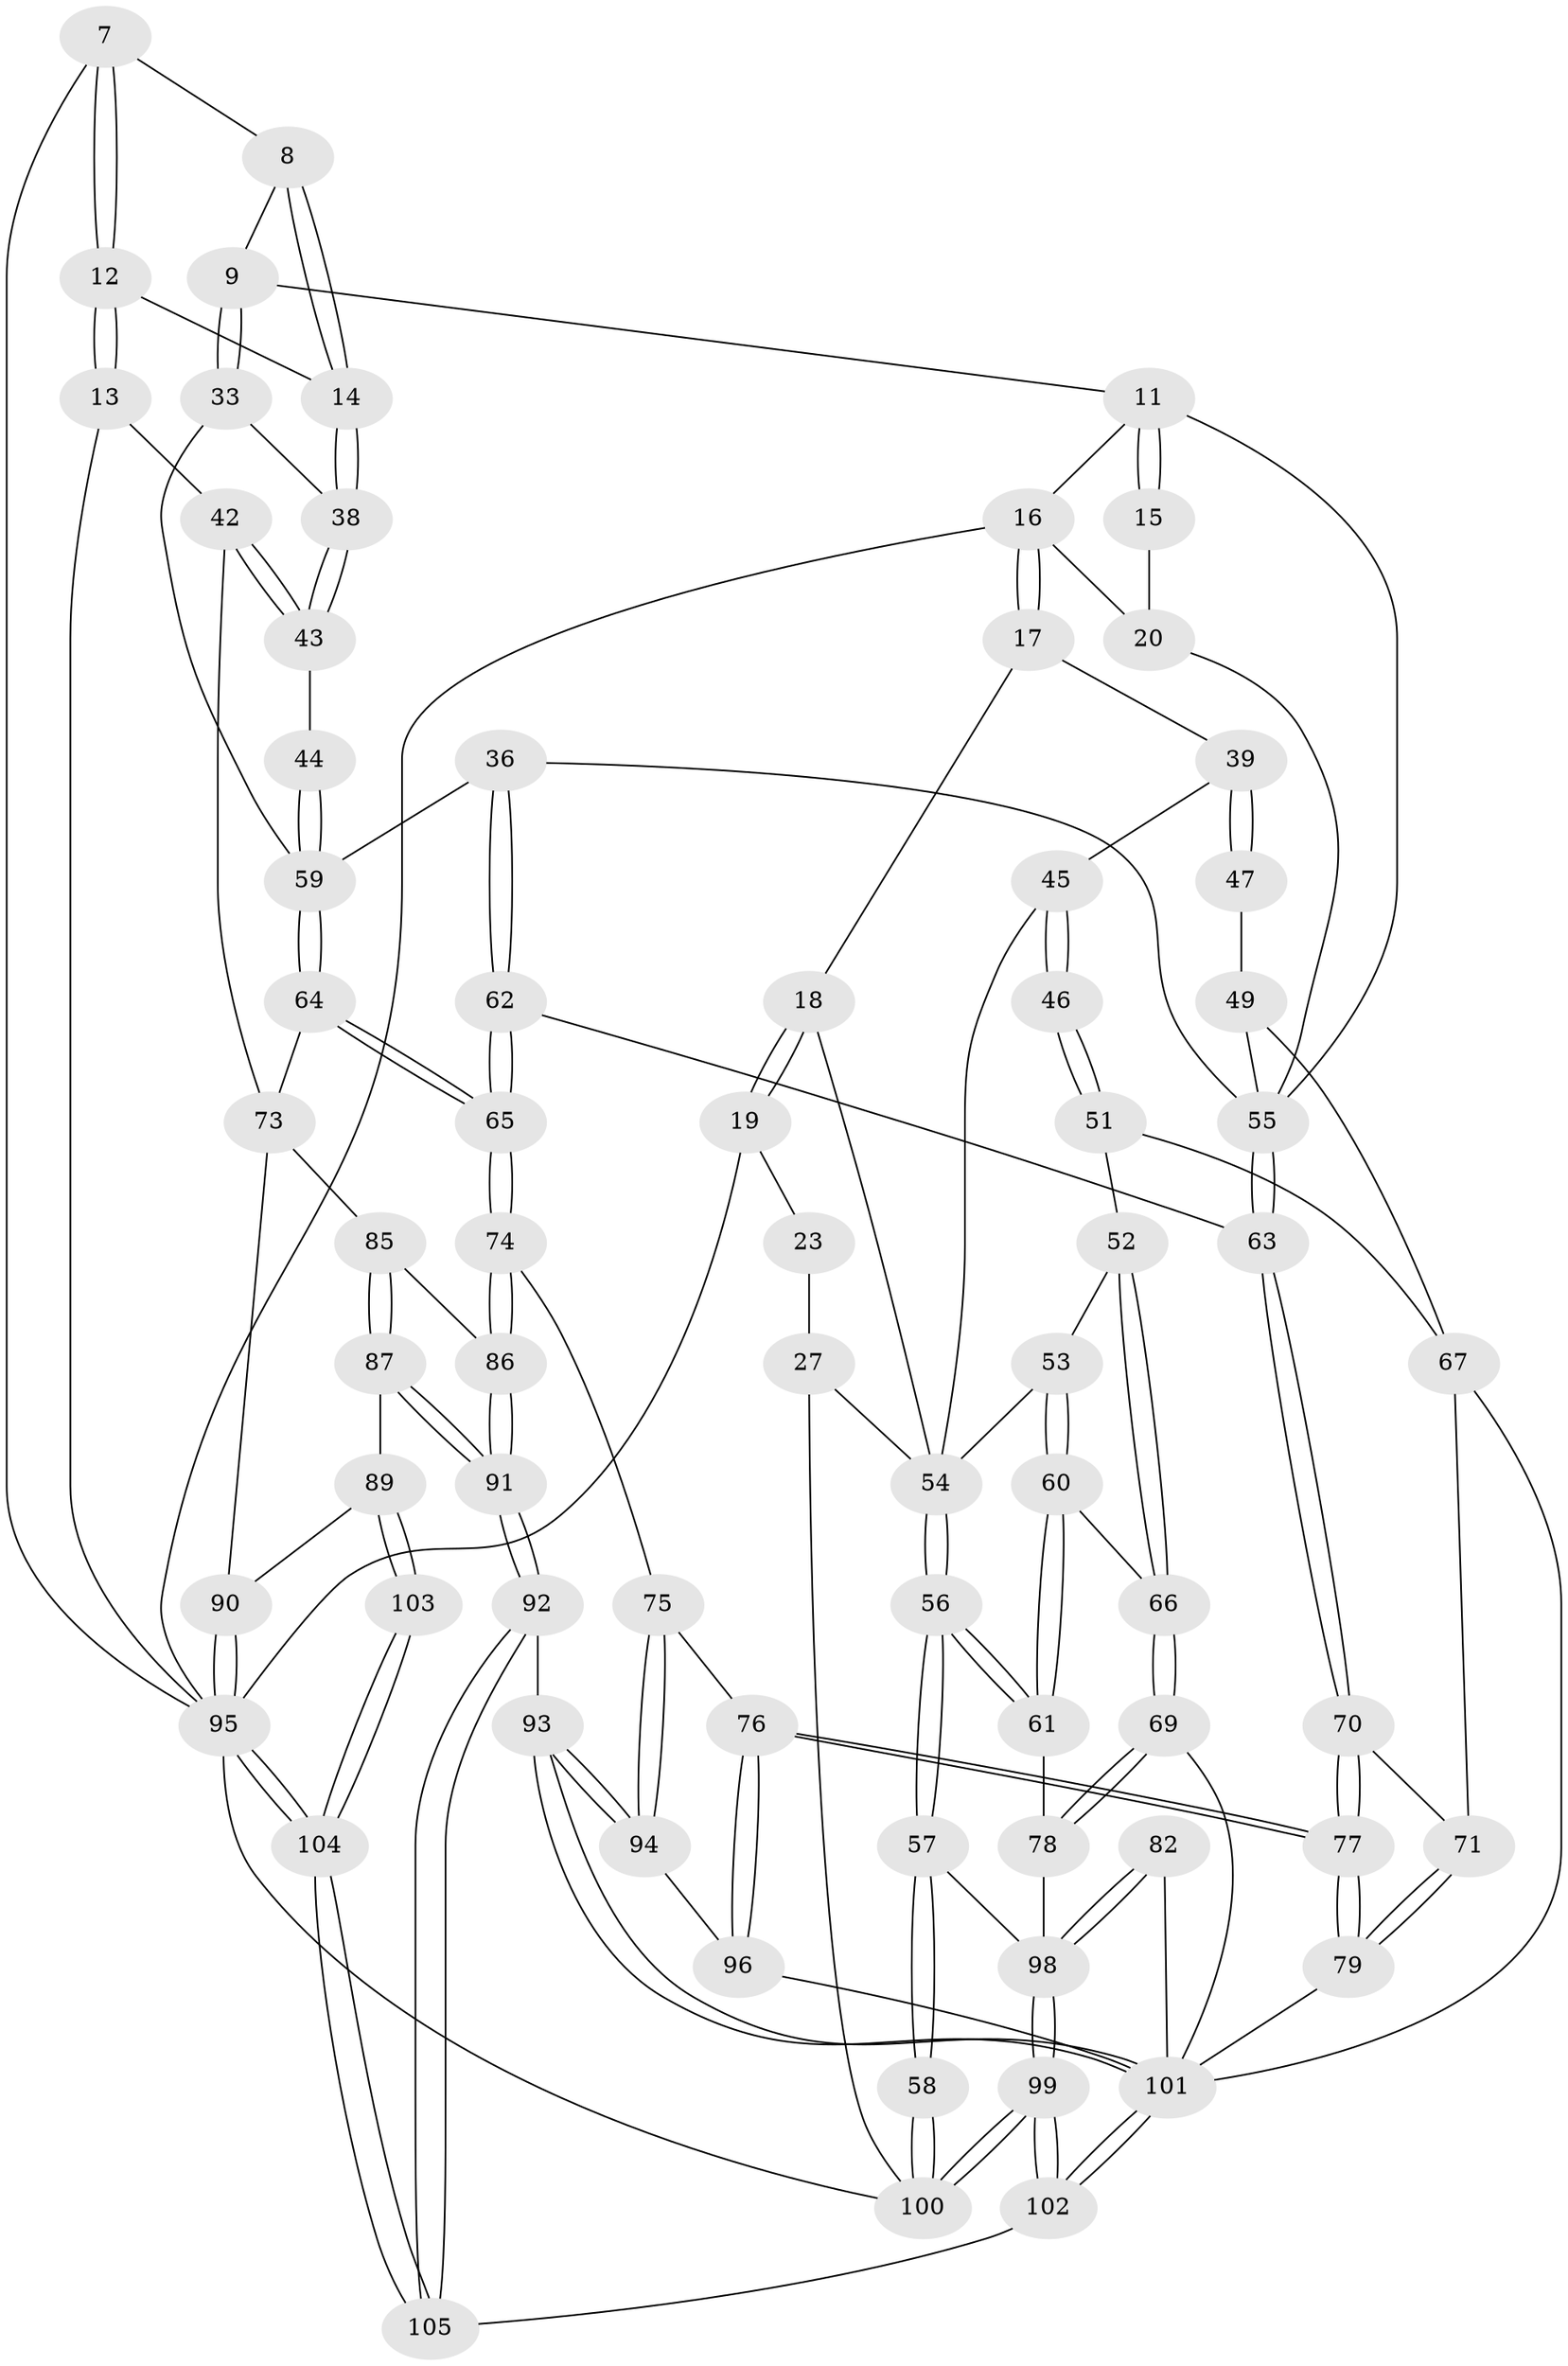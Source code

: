 // original degree distribution, {3: 0.01904761904761905, 6: 0.2, 4: 0.22857142857142856, 5: 0.5523809523809524}
// Generated by graph-tools (version 1.1) at 2025/05/03/04/25 22:05:50]
// undirected, 73 vertices, 170 edges
graph export_dot {
graph [start="1"]
  node [color=gray90,style=filled];
  7 [pos="+0.8992769382115701+0",super="+1"];
  8 [pos="+0.8998917707075138+0"];
  9 [pos="+0.815763279534287+0.15528246116214828"];
  11 [pos="+0.7964283779623442+0.15019697987176525",super="+10+6+5"];
  12 [pos="+1+0.1487396780275326"];
  13 [pos="+1+0.14831710996044506"];
  14 [pos="+0.9521608701738682+0.16039882182088142"];
  15 [pos="+0.7764367185191563+0.13687502494194656"];
  16 [pos="+0.5328472469102223+0.1105847784861039",super="+4"];
  17 [pos="+0.4599140236073758+0.18398908594242724"];
  18 [pos="+0.3177741654289068+0.1624613135265256"];
  19 [pos="+0.2475903653364409+0"];
  20 [pos="+0.5697204394375706+0.13644199830708326"];
  23 [pos="+0.19870037653549072+0"];
  27 [pos="+0.10931084442540276+0.24287050941010008",super="+22"];
  33 [pos="+0.8998733392349203+0.18084978753203904"];
  36 [pos="+0.7306806911895241+0.370304022510642"];
  38 [pos="+0.9151941820030326+0.17779554839043618"];
  39 [pos="+0.45112378545565374+0.2697908996521158",super="+32"];
  42 [pos="+1+0.4545815442276811"];
  43 [pos="+1+0.4126619633485632"];
  44 [pos="+0.9227795588615808+0.4221053694943945"];
  45 [pos="+0.343609333678653+0.3444106351172813",super="+41+40"];
  46 [pos="+0.34856917507698504+0.40744324425420647"];
  47 [pos="+0.45949873082219783+0.2882084321477644",super="+31"];
  49 [pos="+0.4790859595784866+0.4133501306709971",super="+48+30"];
  51 [pos="+0.34853602488480323+0.40887568317471923"];
  52 [pos="+0.24971019057556287+0.42152381006779666"];
  53 [pos="+0.1864278570616525+0.3686773391093168"];
  54 [pos="+0.1480876102056267+0.30520235959422176",super="+26+25+24"];
  55 [pos="+0.5878938169662529+0.45976786035574857",super="+37+29"];
  56 [pos="+0+0.6202777381646288"];
  57 [pos="+0+0.6204135189305552"];
  58 [pos="+0+0.6210448165935374"];
  59 [pos="+0.9086711581655302+0.42922493456860533",super="+35+34"];
  60 [pos="+0.12484759305757434+0.5107488035562601"];
  61 [pos="+0.03218407865587967+0.5819596288515233"];
  62 [pos="+0.732944459522753+0.4794751862696085"];
  63 [pos="+0.6061724899782386+0.5112373703950167"];
  64 [pos="+0.8338335441277455+0.5950567264627266"];
  65 [pos="+0.8056038155571253+0.6004132481290861"];
  66 [pos="+0.24577466898612593+0.5132096807017259"];
  67 [pos="+0.42587355463210425+0.4742969521907459",super="+50"];
  69 [pos="+0.25828423367777703+0.5469319736444981"];
  70 [pos="+0.5867779138140394+0.6023141355012507"];
  71 [pos="+0.46471181558457325+0.5184643493111357"];
  73 [pos="+0.8629870362330637+0.6082794536992807",super="+72"];
  74 [pos="+0.7962889399273049+0.6088902958109003"];
  75 [pos="+0.7784761923407736+0.6181320133634689"];
  76 [pos="+0.600397062243575+0.6514163135528594"];
  77 [pos="+0.5996769087707111+0.6506436172164778"];
  78 [pos="+0.2211049966150744+0.6020044489916705"];
  79 [pos="+0.45015190911964165+0.6539637777885545"];
  82 [pos="+0.308641164353777+0.7588222768231722"];
  85 [pos="+0.892766343876593+0.7006488111910925"];
  86 [pos="+0.8338593982677003+0.7861899510135312"];
  87 [pos="+0.9580310879639143+0.8293906411649923"];
  89 [pos="+1+0.822310767939662",super="+88"];
  90 [pos="+1+0.7802179552223706"];
  91 [pos="+0.8388386949859599+0.8487236022163293"];
  92 [pos="+0.799201833967958+0.8729274873209674"];
  93 [pos="+0.7393360043762773+0.8431120061455375"];
  94 [pos="+0.7319952076880155+0.8325320697743783"];
  95 [pos="+1+1",super="+2+3"];
  96 [pos="+0.5947228741180077+0.7440964488843946"];
  98 [pos="+0.12122682266380194+0.8387803339071402",super="+84+83"];
  99 [pos="+0.10813126843502541+1"];
  100 [pos="+0+1",super="+21"];
  101 [pos="+0.43583428637637917+1",super="+97"];
  102 [pos="+0.4282563527534706+1"];
  103 [pos="+0.8971153598051268+1"];
  104 [pos="+0.8430419396230704+1"];
  105 [pos="+0.8006332576267203+1"];
  7 -- 8;
  7 -- 12;
  7 -- 12;
  7 -- 95;
  8 -- 9;
  8 -- 14;
  8 -- 14;
  9 -- 33;
  9 -- 33;
  9 -- 11;
  11 -- 15 [weight=2];
  11 -- 15;
  11 -- 16;
  11 -- 55;
  12 -- 13;
  12 -- 13;
  12 -- 14;
  13 -- 42;
  13 -- 95;
  14 -- 38;
  14 -- 38;
  15 -- 20;
  16 -- 17;
  16 -- 17;
  16 -- 20;
  16 -- 95;
  17 -- 18;
  17 -- 39;
  18 -- 19;
  18 -- 19;
  18 -- 54;
  19 -- 23;
  19 -- 95;
  20 -- 55;
  23 -- 27 [weight=2];
  27 -- 100;
  27 -- 54;
  33 -- 38;
  33 -- 59;
  36 -- 62;
  36 -- 62;
  36 -- 59;
  36 -- 55;
  38 -- 43;
  38 -- 43;
  39 -- 47 [weight=2];
  39 -- 47;
  39 -- 45;
  42 -- 43;
  42 -- 43;
  42 -- 73;
  43 -- 44;
  44 -- 59 [weight=2];
  44 -- 59;
  45 -- 46 [weight=2];
  45 -- 46;
  45 -- 54 [weight=2];
  46 -- 51;
  46 -- 51;
  47 -- 49 [weight=2];
  49 -- 55 [weight=2];
  49 -- 67;
  51 -- 52;
  51 -- 67;
  52 -- 53;
  52 -- 66;
  52 -- 66;
  53 -- 54;
  53 -- 60;
  53 -- 60;
  54 -- 56;
  54 -- 56;
  55 -- 63;
  55 -- 63;
  56 -- 57;
  56 -- 57;
  56 -- 61;
  56 -- 61;
  57 -- 58;
  57 -- 58;
  57 -- 98;
  58 -- 100 [weight=2];
  58 -- 100;
  59 -- 64;
  59 -- 64;
  60 -- 61;
  60 -- 61;
  60 -- 66;
  61 -- 78;
  62 -- 63;
  62 -- 65;
  62 -- 65;
  63 -- 70;
  63 -- 70;
  64 -- 65;
  64 -- 65;
  64 -- 73;
  65 -- 74;
  65 -- 74;
  66 -- 69;
  66 -- 69;
  67 -- 71;
  67 -- 101;
  69 -- 78;
  69 -- 78;
  69 -- 101;
  70 -- 71;
  70 -- 77;
  70 -- 77;
  71 -- 79;
  71 -- 79;
  73 -- 85;
  73 -- 90;
  74 -- 75;
  74 -- 86;
  74 -- 86;
  75 -- 76;
  75 -- 94;
  75 -- 94;
  76 -- 77;
  76 -- 77;
  76 -- 96;
  76 -- 96;
  77 -- 79;
  77 -- 79;
  78 -- 98;
  79 -- 101;
  82 -- 98 [weight=2];
  82 -- 98;
  82 -- 101;
  85 -- 86;
  85 -- 87;
  85 -- 87;
  86 -- 91;
  86 -- 91;
  87 -- 91;
  87 -- 91;
  87 -- 89;
  89 -- 90;
  89 -- 103 [weight=2];
  89 -- 103;
  90 -- 95;
  90 -- 95;
  91 -- 92;
  91 -- 92;
  92 -- 93;
  92 -- 105;
  92 -- 105;
  93 -- 94;
  93 -- 94;
  93 -- 101;
  93 -- 101;
  94 -- 96;
  95 -- 104;
  95 -- 104;
  95 -- 100 [weight=2];
  96 -- 101;
  98 -- 99;
  98 -- 99;
  99 -- 100;
  99 -- 100;
  99 -- 102;
  99 -- 102;
  101 -- 102;
  101 -- 102;
  102 -- 105;
  103 -- 104;
  103 -- 104;
  104 -- 105;
  104 -- 105;
}

